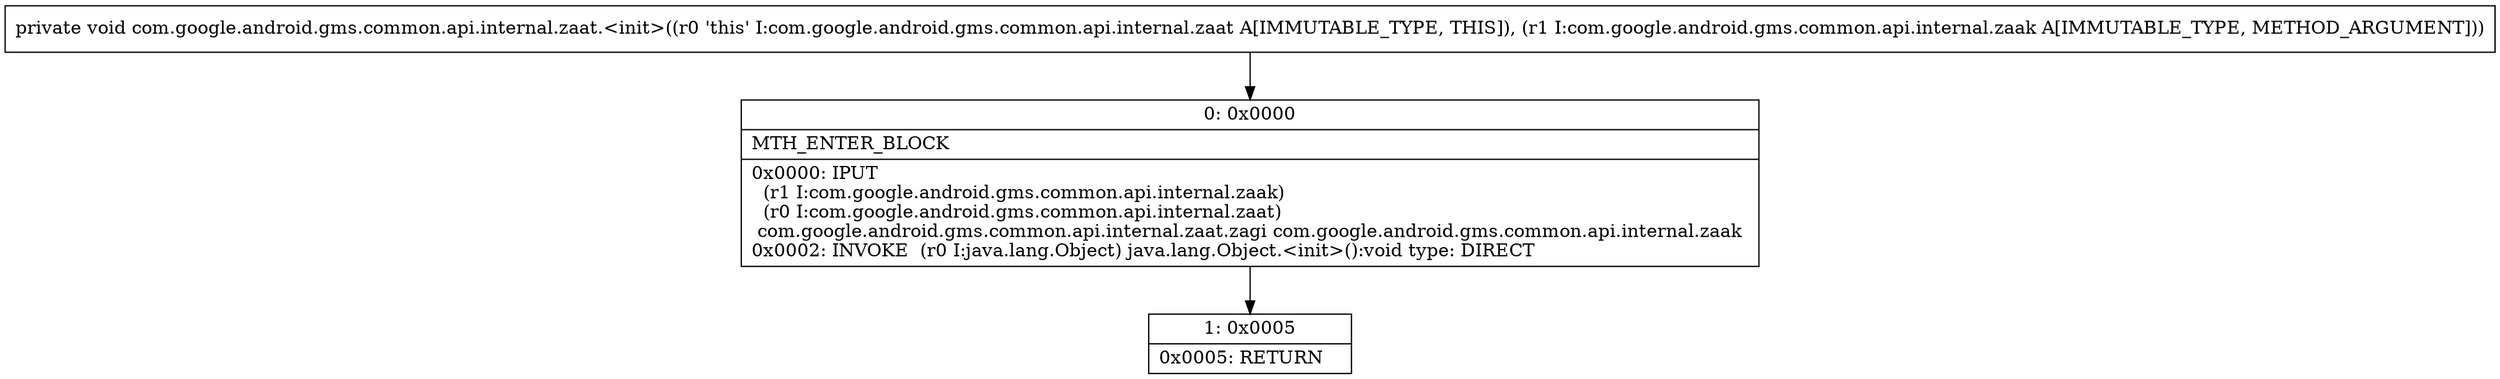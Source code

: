 digraph "CFG forcom.google.android.gms.common.api.internal.zaat.\<init\>(Lcom\/google\/android\/gms\/common\/api\/internal\/zaak;)V" {
Node_0 [shape=record,label="{0\:\ 0x0000|MTH_ENTER_BLOCK\l|0x0000: IPUT  \l  (r1 I:com.google.android.gms.common.api.internal.zaak)\l  (r0 I:com.google.android.gms.common.api.internal.zaat)\l com.google.android.gms.common.api.internal.zaat.zagi com.google.android.gms.common.api.internal.zaak \l0x0002: INVOKE  (r0 I:java.lang.Object) java.lang.Object.\<init\>():void type: DIRECT \l}"];
Node_1 [shape=record,label="{1\:\ 0x0005|0x0005: RETURN   \l}"];
MethodNode[shape=record,label="{private void com.google.android.gms.common.api.internal.zaat.\<init\>((r0 'this' I:com.google.android.gms.common.api.internal.zaat A[IMMUTABLE_TYPE, THIS]), (r1 I:com.google.android.gms.common.api.internal.zaak A[IMMUTABLE_TYPE, METHOD_ARGUMENT])) }"];
MethodNode -> Node_0;
Node_0 -> Node_1;
}

